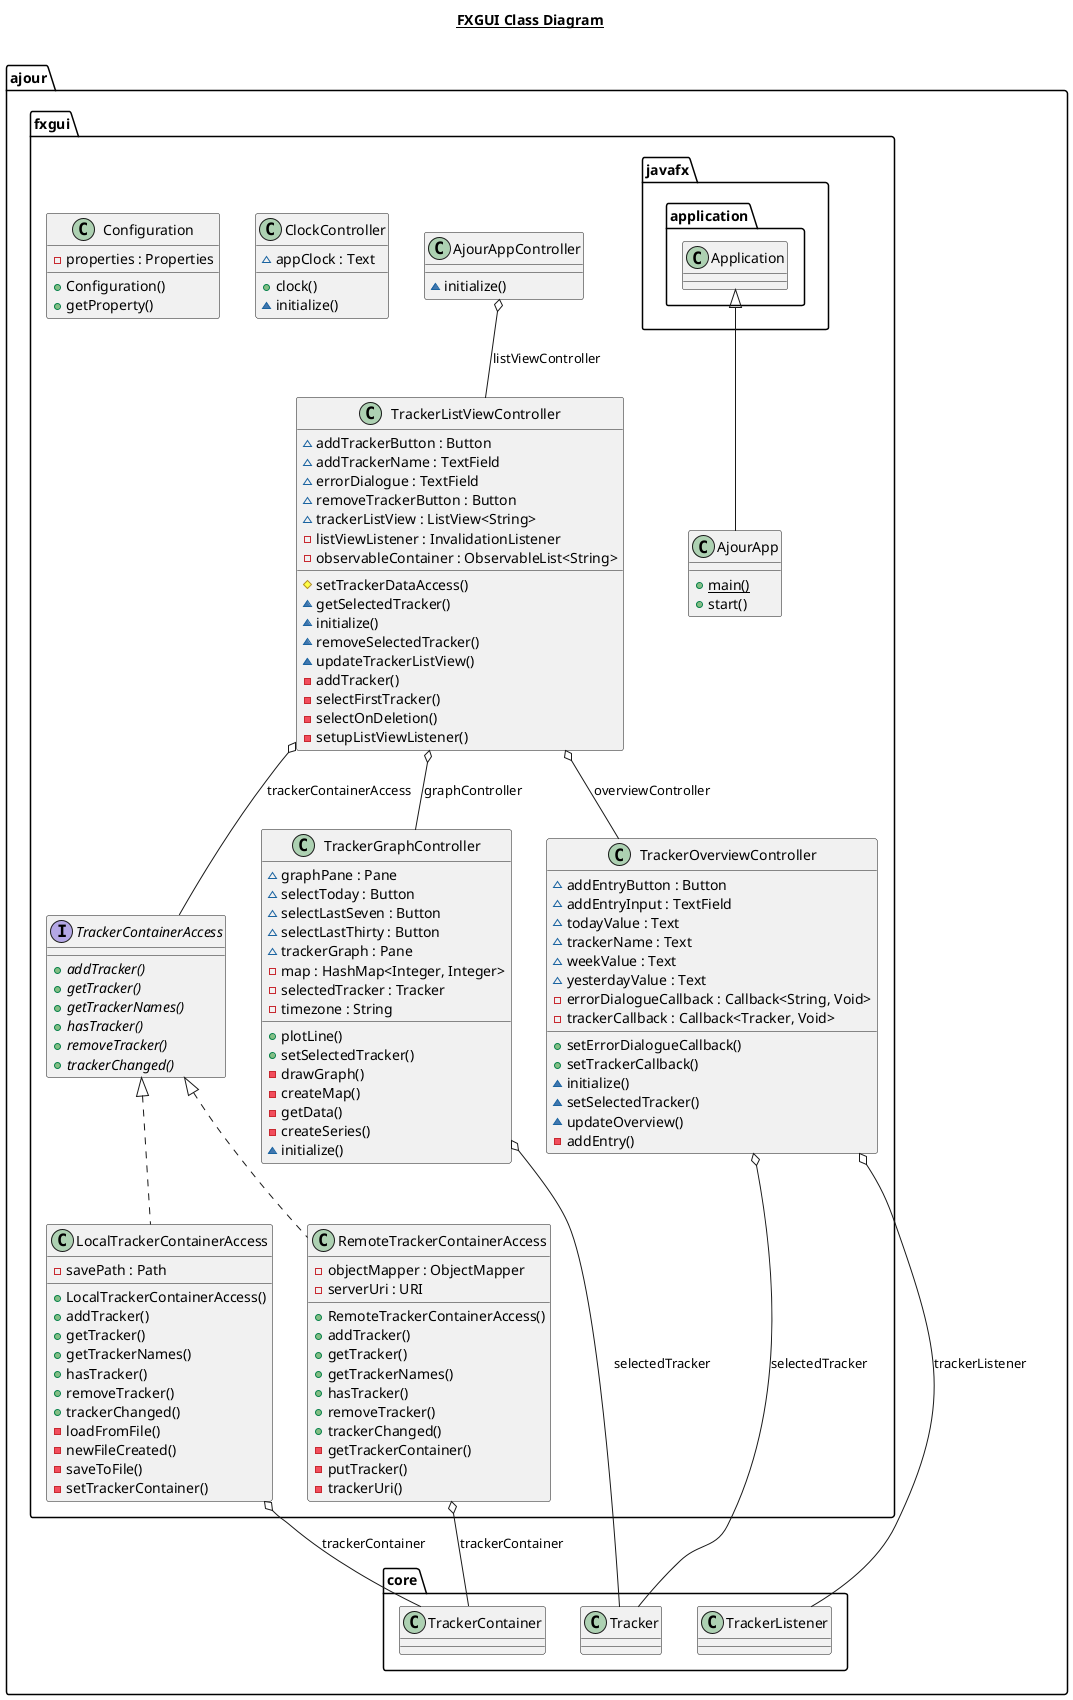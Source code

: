 @startuml

title __FXGUI Class Diagram__\n

package "ajour.fxgui" {
    namespace ajour.fxgui {
        class ajour.fxgui.AjourApp {
            {static} + main()
            + start()
        }
    }
    namespace ajour.fxgui {
        class ajour.fxgui.AjourAppController {
            ~ initialize()
        }
    }
    namespace ajour.fxgui {
        class ajour.fxgui.ClockController {
            ~ appClock : Text
            + clock()
            ~ initialize()
        }
    }
    namespace ajour.fxgui {
        class ajour.fxgui.Configuration {
            - properties : Properties
            + Configuration()
            + getProperty()
        }
    }
    namespace ajour.fxgui {
        class ajour.fxgui.LocalTrackerContainerAccess {
            - savePath : Path
            + LocalTrackerContainerAccess()
            + addTracker()
            + getTracker()
            + getTrackerNames()
            + hasTracker()
            + removeTracker()
            + trackerChanged()
            - loadFromFile()
            - newFileCreated()
            - saveToFile()
            - setTrackerContainer()
        }
    }
    namespace ajour.fxgui {
        class ajour.fxgui.RemoteTrackerContainerAccess {
            - objectMapper : ObjectMapper
            - serverUri : URI
            + RemoteTrackerContainerAccess()
            + addTracker()
            + getTracker()
            + getTrackerNames()
            + hasTracker()
            + removeTracker()
            + trackerChanged()
            - getTrackerContainer()
            - putTracker()
            - trackerUri()
        }
    }
    namespace ajour.fxgui {
        interface ajour.fxgui.TrackerContainerAccess {
            {abstract} + addTracker()
            {abstract} + getTracker()
            {abstract} + getTrackerNames()
            {abstract} + hasTracker()
            {abstract} + removeTracker()
            {abstract} + trackerChanged()
        }
    }
    namespace ajour.fxgui {
            class ajour.fxgui.TrackerGraphController {
                ~ graphPane : Pane
                ~ selectToday : Button
                ~ selectLastSeven : Button
                ~ selectLastThirty : Button
                ~ trackerGraph : Pane
                - map : HashMap<Integer, Integer>
                - selectedTracker : Tracker
                - timezone : String

                + plotLine()
                + setSelectedTracker()
                - drawGraph()
                - createMap()
                - getData()
                - createSeries()
                ~ initialize()
            }
        }
    namespace ajour.fxgui {
        class ajour.fxgui.TrackerListViewController {
            ~ addTrackerButton : Button
            ~ addTrackerName : TextField
            ~ errorDialogue : TextField
            ~ removeTrackerButton : Button
            ~ trackerListView : ListView<String>
            - listViewListener : InvalidationListener
            - observableContainer : ObservableList<String>
            # setTrackerDataAccess()
            ~ getSelectedTracker()
            ~ initialize()
            ~ removeSelectedTracker()
            ~ updateTrackerListView()
            - addTracker()
            - selectFirstTracker()
            - selectOnDeletion()
            - setupListViewListener()
        }
    }
    namespace ajour.fxgui {
        class ajour.fxgui.TrackerOverviewController {
            ~ addEntryButton : Button
            ~ addEntryInput : TextField
            ~ todayValue : Text
            ~ trackerName : Text
            ~ weekValue : Text
            ~ yesterdayValue : Text
            - errorDialogueCallback : Callback<String, Void>
            - trackerCallback : Callback<Tracker, Void>
            + setErrorDialogueCallback()
            + setTrackerCallback()
            ~ initialize()
            ~ setSelectedTracker()
            ~ updateOverview()
            - addEntry()
        }
    }

    ajour.fxgui.AjourApp -up-|> javafx.application.Application
    ajour.fxgui.AjourAppController o-- ajour.fxgui.TrackerListViewController : listViewController
    ajour.fxgui.LocalTrackerContainerAccess .up.|> ajour.fxgui.TrackerContainerAccess
    ajour.fxgui.LocalTrackerContainerAccess o-- ajour.core.TrackerContainer : trackerContainer
    ajour.fxgui.RemoteTrackerContainerAccess .up.|> ajour.fxgui.TrackerContainerAccess
    ajour.fxgui.RemoteTrackerContainerAccess o-- ajour.core.TrackerContainer : trackerContainer
    ajour.fxgui.TrackerGraphController o-- ajour.core.Tracker : selectedTracker
    ajour.fxgui.TrackerListViewController o-- ajour.fxgui.TrackerGraphController : graphController
    ajour.fxgui.TrackerListViewController o-- ajour.fxgui.TrackerOverviewController : overviewController
    ajour.fxgui.TrackerListViewController o-- ajour.fxgui.TrackerContainerAccess : trackerContainerAccess
    ajour.fxgui.TrackerOverviewController o-- ajour.core.Tracker : selectedTracker
    ajour.fxgui.TrackerOverviewController o-- ajour.core.TrackerListener : trackerListener

}


@enduml